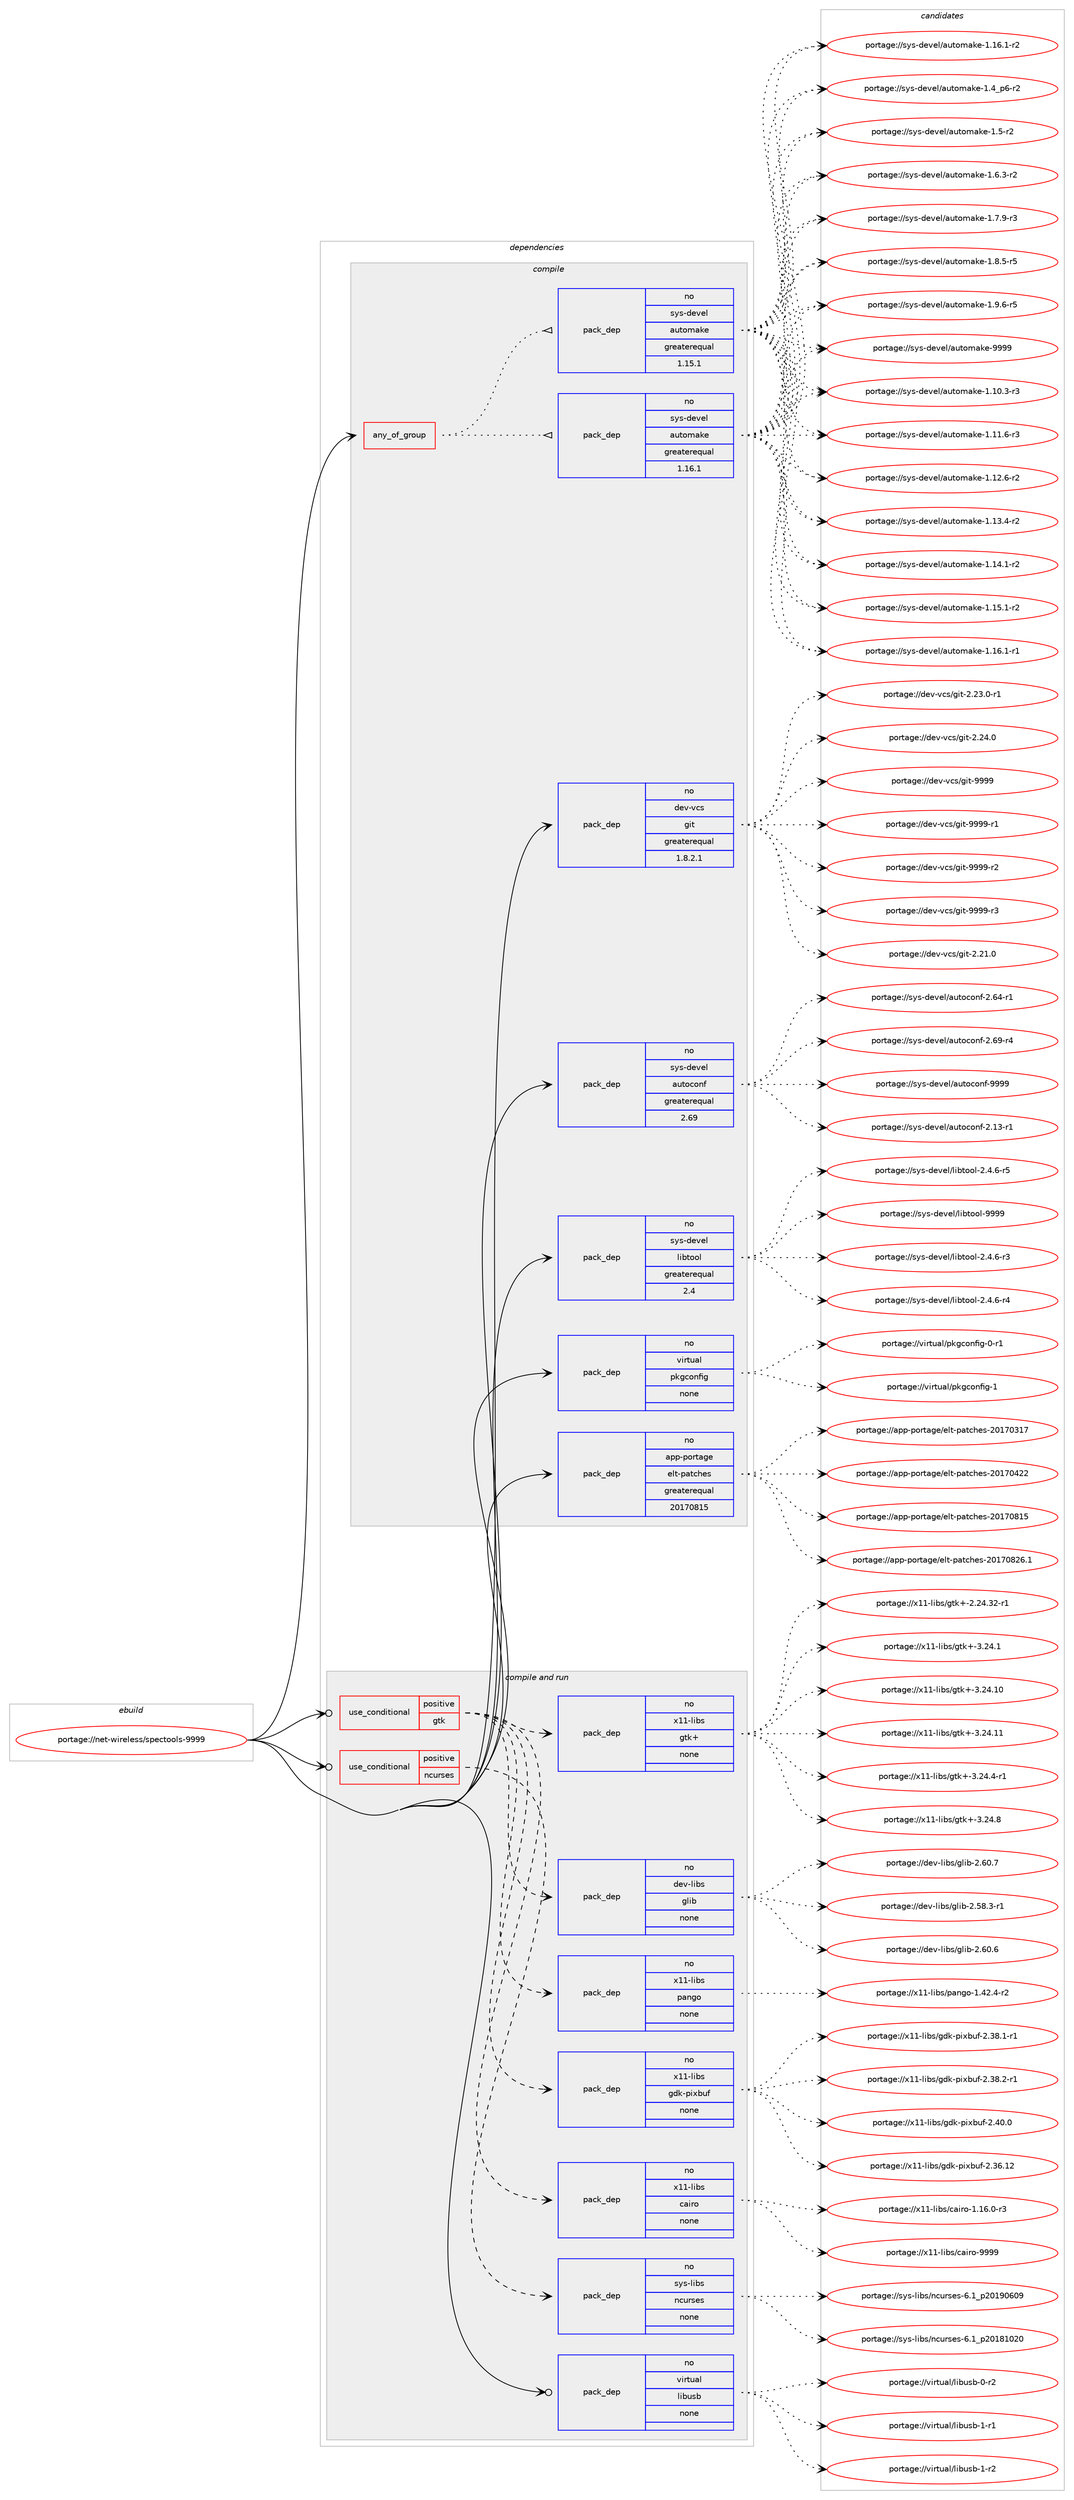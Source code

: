 digraph prolog {

# *************
# Graph options
# *************

newrank=true;
concentrate=true;
compound=true;
graph [rankdir=LR,fontname=Helvetica,fontsize=10,ranksep=1.5];#, ranksep=2.5, nodesep=0.2];
edge  [arrowhead=vee];
node  [fontname=Helvetica,fontsize=10];

# **********
# The ebuild
# **********

subgraph cluster_leftcol {
color=gray;
rank=same;
label=<<i>ebuild</i>>;
id [label="portage://net-wireless/spectools-9999", color=red, width=4, href="../net-wireless/spectools-9999.svg"];
}

# ****************
# The dependencies
# ****************

subgraph cluster_midcol {
color=gray;
label=<<i>dependencies</i>>;
subgraph cluster_compile {
fillcolor="#eeeeee";
style=filled;
label=<<i>compile</i>>;
subgraph any6218 {
dependency378606 [label=<<TABLE BORDER="0" CELLBORDER="1" CELLSPACING="0" CELLPADDING="4"><TR><TD CELLPADDING="10">any_of_group</TD></TR></TABLE>>, shape=none, color=red];subgraph pack277451 {
dependency378607 [label=<<TABLE BORDER="0" CELLBORDER="1" CELLSPACING="0" CELLPADDING="4" WIDTH="220"><TR><TD ROWSPAN="6" CELLPADDING="30">pack_dep</TD></TR><TR><TD WIDTH="110">no</TD></TR><TR><TD>sys-devel</TD></TR><TR><TD>automake</TD></TR><TR><TD>greaterequal</TD></TR><TR><TD>1.16.1</TD></TR></TABLE>>, shape=none, color=blue];
}
dependency378606:e -> dependency378607:w [weight=20,style="dotted",arrowhead="oinv"];
subgraph pack277452 {
dependency378608 [label=<<TABLE BORDER="0" CELLBORDER="1" CELLSPACING="0" CELLPADDING="4" WIDTH="220"><TR><TD ROWSPAN="6" CELLPADDING="30">pack_dep</TD></TR><TR><TD WIDTH="110">no</TD></TR><TR><TD>sys-devel</TD></TR><TR><TD>automake</TD></TR><TR><TD>greaterequal</TD></TR><TR><TD>1.15.1</TD></TR></TABLE>>, shape=none, color=blue];
}
dependency378606:e -> dependency378608:w [weight=20,style="dotted",arrowhead="oinv"];
}
id:e -> dependency378606:w [weight=20,style="solid",arrowhead="vee"];
subgraph pack277453 {
dependency378609 [label=<<TABLE BORDER="0" CELLBORDER="1" CELLSPACING="0" CELLPADDING="4" WIDTH="220"><TR><TD ROWSPAN="6" CELLPADDING="30">pack_dep</TD></TR><TR><TD WIDTH="110">no</TD></TR><TR><TD>app-portage</TD></TR><TR><TD>elt-patches</TD></TR><TR><TD>greaterequal</TD></TR><TR><TD>20170815</TD></TR></TABLE>>, shape=none, color=blue];
}
id:e -> dependency378609:w [weight=20,style="solid",arrowhead="vee"];
subgraph pack277454 {
dependency378610 [label=<<TABLE BORDER="0" CELLBORDER="1" CELLSPACING="0" CELLPADDING="4" WIDTH="220"><TR><TD ROWSPAN="6" CELLPADDING="30">pack_dep</TD></TR><TR><TD WIDTH="110">no</TD></TR><TR><TD>dev-vcs</TD></TR><TR><TD>git</TD></TR><TR><TD>greaterequal</TD></TR><TR><TD>1.8.2.1</TD></TR></TABLE>>, shape=none, color=blue];
}
id:e -> dependency378610:w [weight=20,style="solid",arrowhead="vee"];
subgraph pack277455 {
dependency378611 [label=<<TABLE BORDER="0" CELLBORDER="1" CELLSPACING="0" CELLPADDING="4" WIDTH="220"><TR><TD ROWSPAN="6" CELLPADDING="30">pack_dep</TD></TR><TR><TD WIDTH="110">no</TD></TR><TR><TD>sys-devel</TD></TR><TR><TD>autoconf</TD></TR><TR><TD>greaterequal</TD></TR><TR><TD>2.69</TD></TR></TABLE>>, shape=none, color=blue];
}
id:e -> dependency378611:w [weight=20,style="solid",arrowhead="vee"];
subgraph pack277456 {
dependency378612 [label=<<TABLE BORDER="0" CELLBORDER="1" CELLSPACING="0" CELLPADDING="4" WIDTH="220"><TR><TD ROWSPAN="6" CELLPADDING="30">pack_dep</TD></TR><TR><TD WIDTH="110">no</TD></TR><TR><TD>sys-devel</TD></TR><TR><TD>libtool</TD></TR><TR><TD>greaterequal</TD></TR><TR><TD>2.4</TD></TR></TABLE>>, shape=none, color=blue];
}
id:e -> dependency378612:w [weight=20,style="solid",arrowhead="vee"];
subgraph pack277457 {
dependency378613 [label=<<TABLE BORDER="0" CELLBORDER="1" CELLSPACING="0" CELLPADDING="4" WIDTH="220"><TR><TD ROWSPAN="6" CELLPADDING="30">pack_dep</TD></TR><TR><TD WIDTH="110">no</TD></TR><TR><TD>virtual</TD></TR><TR><TD>pkgconfig</TD></TR><TR><TD>none</TD></TR><TR><TD></TD></TR></TABLE>>, shape=none, color=blue];
}
id:e -> dependency378613:w [weight=20,style="solid",arrowhead="vee"];
}
subgraph cluster_compileandrun {
fillcolor="#eeeeee";
style=filled;
label=<<i>compile and run</i>>;
subgraph cond94734 {
dependency378614 [label=<<TABLE BORDER="0" CELLBORDER="1" CELLSPACING="0" CELLPADDING="4"><TR><TD ROWSPAN="3" CELLPADDING="10">use_conditional</TD></TR><TR><TD>positive</TD></TR><TR><TD>gtk</TD></TR></TABLE>>, shape=none, color=red];
subgraph pack277458 {
dependency378615 [label=<<TABLE BORDER="0" CELLBORDER="1" CELLSPACING="0" CELLPADDING="4" WIDTH="220"><TR><TD ROWSPAN="6" CELLPADDING="30">pack_dep</TD></TR><TR><TD WIDTH="110">no</TD></TR><TR><TD>x11-libs</TD></TR><TR><TD>gtk+</TD></TR><TR><TD>none</TD></TR><TR><TD></TD></TR></TABLE>>, shape=none, color=blue];
}
dependency378614:e -> dependency378615:w [weight=20,style="dashed",arrowhead="vee"];
subgraph pack277459 {
dependency378616 [label=<<TABLE BORDER="0" CELLBORDER="1" CELLSPACING="0" CELLPADDING="4" WIDTH="220"><TR><TD ROWSPAN="6" CELLPADDING="30">pack_dep</TD></TR><TR><TD WIDTH="110">no</TD></TR><TR><TD>x11-libs</TD></TR><TR><TD>cairo</TD></TR><TR><TD>none</TD></TR><TR><TD></TD></TR></TABLE>>, shape=none, color=blue];
}
dependency378614:e -> dependency378616:w [weight=20,style="dashed",arrowhead="vee"];
subgraph pack277460 {
dependency378617 [label=<<TABLE BORDER="0" CELLBORDER="1" CELLSPACING="0" CELLPADDING="4" WIDTH="220"><TR><TD ROWSPAN="6" CELLPADDING="30">pack_dep</TD></TR><TR><TD WIDTH="110">no</TD></TR><TR><TD>x11-libs</TD></TR><TR><TD>gdk-pixbuf</TD></TR><TR><TD>none</TD></TR><TR><TD></TD></TR></TABLE>>, shape=none, color=blue];
}
dependency378614:e -> dependency378617:w [weight=20,style="dashed",arrowhead="vee"];
subgraph pack277461 {
dependency378618 [label=<<TABLE BORDER="0" CELLBORDER="1" CELLSPACING="0" CELLPADDING="4" WIDTH="220"><TR><TD ROWSPAN="6" CELLPADDING="30">pack_dep</TD></TR><TR><TD WIDTH="110">no</TD></TR><TR><TD>x11-libs</TD></TR><TR><TD>pango</TD></TR><TR><TD>none</TD></TR><TR><TD></TD></TR></TABLE>>, shape=none, color=blue];
}
dependency378614:e -> dependency378618:w [weight=20,style="dashed",arrowhead="vee"];
subgraph pack277462 {
dependency378619 [label=<<TABLE BORDER="0" CELLBORDER="1" CELLSPACING="0" CELLPADDING="4" WIDTH="220"><TR><TD ROWSPAN="6" CELLPADDING="30">pack_dep</TD></TR><TR><TD WIDTH="110">no</TD></TR><TR><TD>dev-libs</TD></TR><TR><TD>glib</TD></TR><TR><TD>none</TD></TR><TR><TD></TD></TR></TABLE>>, shape=none, color=blue];
}
dependency378614:e -> dependency378619:w [weight=20,style="dashed",arrowhead="vee"];
}
id:e -> dependency378614:w [weight=20,style="solid",arrowhead="odotvee"];
subgraph cond94735 {
dependency378620 [label=<<TABLE BORDER="0" CELLBORDER="1" CELLSPACING="0" CELLPADDING="4"><TR><TD ROWSPAN="3" CELLPADDING="10">use_conditional</TD></TR><TR><TD>positive</TD></TR><TR><TD>ncurses</TD></TR></TABLE>>, shape=none, color=red];
subgraph pack277463 {
dependency378621 [label=<<TABLE BORDER="0" CELLBORDER="1" CELLSPACING="0" CELLPADDING="4" WIDTH="220"><TR><TD ROWSPAN="6" CELLPADDING="30">pack_dep</TD></TR><TR><TD WIDTH="110">no</TD></TR><TR><TD>sys-libs</TD></TR><TR><TD>ncurses</TD></TR><TR><TD>none</TD></TR><TR><TD></TD></TR></TABLE>>, shape=none, color=blue];
}
dependency378620:e -> dependency378621:w [weight=20,style="dashed",arrowhead="vee"];
}
id:e -> dependency378620:w [weight=20,style="solid",arrowhead="odotvee"];
subgraph pack277464 {
dependency378622 [label=<<TABLE BORDER="0" CELLBORDER="1" CELLSPACING="0" CELLPADDING="4" WIDTH="220"><TR><TD ROWSPAN="6" CELLPADDING="30">pack_dep</TD></TR><TR><TD WIDTH="110">no</TD></TR><TR><TD>virtual</TD></TR><TR><TD>libusb</TD></TR><TR><TD>none</TD></TR><TR><TD></TD></TR></TABLE>>, shape=none, color=blue];
}
id:e -> dependency378622:w [weight=20,style="solid",arrowhead="odotvee"];
}
subgraph cluster_run {
fillcolor="#eeeeee";
style=filled;
label=<<i>run</i>>;
}
}

# **************
# The candidates
# **************

subgraph cluster_choices {
rank=same;
color=gray;
label=<<i>candidates</i>>;

subgraph choice277451 {
color=black;
nodesep=1;
choiceportage11512111545100101118101108479711711611110997107101454946494846514511451 [label="portage://sys-devel/automake-1.10.3-r3", color=red, width=4,href="../sys-devel/automake-1.10.3-r3.svg"];
choiceportage11512111545100101118101108479711711611110997107101454946494946544511451 [label="portage://sys-devel/automake-1.11.6-r3", color=red, width=4,href="../sys-devel/automake-1.11.6-r3.svg"];
choiceportage11512111545100101118101108479711711611110997107101454946495046544511450 [label="portage://sys-devel/automake-1.12.6-r2", color=red, width=4,href="../sys-devel/automake-1.12.6-r2.svg"];
choiceportage11512111545100101118101108479711711611110997107101454946495146524511450 [label="portage://sys-devel/automake-1.13.4-r2", color=red, width=4,href="../sys-devel/automake-1.13.4-r2.svg"];
choiceportage11512111545100101118101108479711711611110997107101454946495246494511450 [label="portage://sys-devel/automake-1.14.1-r2", color=red, width=4,href="../sys-devel/automake-1.14.1-r2.svg"];
choiceportage11512111545100101118101108479711711611110997107101454946495346494511450 [label="portage://sys-devel/automake-1.15.1-r2", color=red, width=4,href="../sys-devel/automake-1.15.1-r2.svg"];
choiceportage11512111545100101118101108479711711611110997107101454946495446494511449 [label="portage://sys-devel/automake-1.16.1-r1", color=red, width=4,href="../sys-devel/automake-1.16.1-r1.svg"];
choiceportage11512111545100101118101108479711711611110997107101454946495446494511450 [label="portage://sys-devel/automake-1.16.1-r2", color=red, width=4,href="../sys-devel/automake-1.16.1-r2.svg"];
choiceportage115121115451001011181011084797117116111109971071014549465295112544511450 [label="portage://sys-devel/automake-1.4_p6-r2", color=red, width=4,href="../sys-devel/automake-1.4_p6-r2.svg"];
choiceportage11512111545100101118101108479711711611110997107101454946534511450 [label="portage://sys-devel/automake-1.5-r2", color=red, width=4,href="../sys-devel/automake-1.5-r2.svg"];
choiceportage115121115451001011181011084797117116111109971071014549465446514511450 [label="portage://sys-devel/automake-1.6.3-r2", color=red, width=4,href="../sys-devel/automake-1.6.3-r2.svg"];
choiceportage115121115451001011181011084797117116111109971071014549465546574511451 [label="portage://sys-devel/automake-1.7.9-r3", color=red, width=4,href="../sys-devel/automake-1.7.9-r3.svg"];
choiceportage115121115451001011181011084797117116111109971071014549465646534511453 [label="portage://sys-devel/automake-1.8.5-r5", color=red, width=4,href="../sys-devel/automake-1.8.5-r5.svg"];
choiceportage115121115451001011181011084797117116111109971071014549465746544511453 [label="portage://sys-devel/automake-1.9.6-r5", color=red, width=4,href="../sys-devel/automake-1.9.6-r5.svg"];
choiceportage115121115451001011181011084797117116111109971071014557575757 [label="portage://sys-devel/automake-9999", color=red, width=4,href="../sys-devel/automake-9999.svg"];
dependency378607:e -> choiceportage11512111545100101118101108479711711611110997107101454946494846514511451:w [style=dotted,weight="100"];
dependency378607:e -> choiceportage11512111545100101118101108479711711611110997107101454946494946544511451:w [style=dotted,weight="100"];
dependency378607:e -> choiceportage11512111545100101118101108479711711611110997107101454946495046544511450:w [style=dotted,weight="100"];
dependency378607:e -> choiceportage11512111545100101118101108479711711611110997107101454946495146524511450:w [style=dotted,weight="100"];
dependency378607:e -> choiceportage11512111545100101118101108479711711611110997107101454946495246494511450:w [style=dotted,weight="100"];
dependency378607:e -> choiceportage11512111545100101118101108479711711611110997107101454946495346494511450:w [style=dotted,weight="100"];
dependency378607:e -> choiceportage11512111545100101118101108479711711611110997107101454946495446494511449:w [style=dotted,weight="100"];
dependency378607:e -> choiceportage11512111545100101118101108479711711611110997107101454946495446494511450:w [style=dotted,weight="100"];
dependency378607:e -> choiceportage115121115451001011181011084797117116111109971071014549465295112544511450:w [style=dotted,weight="100"];
dependency378607:e -> choiceportage11512111545100101118101108479711711611110997107101454946534511450:w [style=dotted,weight="100"];
dependency378607:e -> choiceportage115121115451001011181011084797117116111109971071014549465446514511450:w [style=dotted,weight="100"];
dependency378607:e -> choiceportage115121115451001011181011084797117116111109971071014549465546574511451:w [style=dotted,weight="100"];
dependency378607:e -> choiceportage115121115451001011181011084797117116111109971071014549465646534511453:w [style=dotted,weight="100"];
dependency378607:e -> choiceportage115121115451001011181011084797117116111109971071014549465746544511453:w [style=dotted,weight="100"];
dependency378607:e -> choiceportage115121115451001011181011084797117116111109971071014557575757:w [style=dotted,weight="100"];
}
subgraph choice277452 {
color=black;
nodesep=1;
choiceportage11512111545100101118101108479711711611110997107101454946494846514511451 [label="portage://sys-devel/automake-1.10.3-r3", color=red, width=4,href="../sys-devel/automake-1.10.3-r3.svg"];
choiceportage11512111545100101118101108479711711611110997107101454946494946544511451 [label="portage://sys-devel/automake-1.11.6-r3", color=red, width=4,href="../sys-devel/automake-1.11.6-r3.svg"];
choiceportage11512111545100101118101108479711711611110997107101454946495046544511450 [label="portage://sys-devel/automake-1.12.6-r2", color=red, width=4,href="../sys-devel/automake-1.12.6-r2.svg"];
choiceportage11512111545100101118101108479711711611110997107101454946495146524511450 [label="portage://sys-devel/automake-1.13.4-r2", color=red, width=4,href="../sys-devel/automake-1.13.4-r2.svg"];
choiceportage11512111545100101118101108479711711611110997107101454946495246494511450 [label="portage://sys-devel/automake-1.14.1-r2", color=red, width=4,href="../sys-devel/automake-1.14.1-r2.svg"];
choiceportage11512111545100101118101108479711711611110997107101454946495346494511450 [label="portage://sys-devel/automake-1.15.1-r2", color=red, width=4,href="../sys-devel/automake-1.15.1-r2.svg"];
choiceportage11512111545100101118101108479711711611110997107101454946495446494511449 [label="portage://sys-devel/automake-1.16.1-r1", color=red, width=4,href="../sys-devel/automake-1.16.1-r1.svg"];
choiceportage11512111545100101118101108479711711611110997107101454946495446494511450 [label="portage://sys-devel/automake-1.16.1-r2", color=red, width=4,href="../sys-devel/automake-1.16.1-r2.svg"];
choiceportage115121115451001011181011084797117116111109971071014549465295112544511450 [label="portage://sys-devel/automake-1.4_p6-r2", color=red, width=4,href="../sys-devel/automake-1.4_p6-r2.svg"];
choiceportage11512111545100101118101108479711711611110997107101454946534511450 [label="portage://sys-devel/automake-1.5-r2", color=red, width=4,href="../sys-devel/automake-1.5-r2.svg"];
choiceportage115121115451001011181011084797117116111109971071014549465446514511450 [label="portage://sys-devel/automake-1.6.3-r2", color=red, width=4,href="../sys-devel/automake-1.6.3-r2.svg"];
choiceportage115121115451001011181011084797117116111109971071014549465546574511451 [label="portage://sys-devel/automake-1.7.9-r3", color=red, width=4,href="../sys-devel/automake-1.7.9-r3.svg"];
choiceportage115121115451001011181011084797117116111109971071014549465646534511453 [label="portage://sys-devel/automake-1.8.5-r5", color=red, width=4,href="../sys-devel/automake-1.8.5-r5.svg"];
choiceportage115121115451001011181011084797117116111109971071014549465746544511453 [label="portage://sys-devel/automake-1.9.6-r5", color=red, width=4,href="../sys-devel/automake-1.9.6-r5.svg"];
choiceportage115121115451001011181011084797117116111109971071014557575757 [label="portage://sys-devel/automake-9999", color=red, width=4,href="../sys-devel/automake-9999.svg"];
dependency378608:e -> choiceportage11512111545100101118101108479711711611110997107101454946494846514511451:w [style=dotted,weight="100"];
dependency378608:e -> choiceportage11512111545100101118101108479711711611110997107101454946494946544511451:w [style=dotted,weight="100"];
dependency378608:e -> choiceportage11512111545100101118101108479711711611110997107101454946495046544511450:w [style=dotted,weight="100"];
dependency378608:e -> choiceportage11512111545100101118101108479711711611110997107101454946495146524511450:w [style=dotted,weight="100"];
dependency378608:e -> choiceportage11512111545100101118101108479711711611110997107101454946495246494511450:w [style=dotted,weight="100"];
dependency378608:e -> choiceportage11512111545100101118101108479711711611110997107101454946495346494511450:w [style=dotted,weight="100"];
dependency378608:e -> choiceportage11512111545100101118101108479711711611110997107101454946495446494511449:w [style=dotted,weight="100"];
dependency378608:e -> choiceportage11512111545100101118101108479711711611110997107101454946495446494511450:w [style=dotted,weight="100"];
dependency378608:e -> choiceportage115121115451001011181011084797117116111109971071014549465295112544511450:w [style=dotted,weight="100"];
dependency378608:e -> choiceportage11512111545100101118101108479711711611110997107101454946534511450:w [style=dotted,weight="100"];
dependency378608:e -> choiceportage115121115451001011181011084797117116111109971071014549465446514511450:w [style=dotted,weight="100"];
dependency378608:e -> choiceportage115121115451001011181011084797117116111109971071014549465546574511451:w [style=dotted,weight="100"];
dependency378608:e -> choiceportage115121115451001011181011084797117116111109971071014549465646534511453:w [style=dotted,weight="100"];
dependency378608:e -> choiceportage115121115451001011181011084797117116111109971071014549465746544511453:w [style=dotted,weight="100"];
dependency378608:e -> choiceportage115121115451001011181011084797117116111109971071014557575757:w [style=dotted,weight="100"];
}
subgraph choice277453 {
color=black;
nodesep=1;
choiceportage97112112451121111141169710310147101108116451129711699104101115455048495548514955 [label="portage://app-portage/elt-patches-20170317", color=red, width=4,href="../app-portage/elt-patches-20170317.svg"];
choiceportage97112112451121111141169710310147101108116451129711699104101115455048495548525050 [label="portage://app-portage/elt-patches-20170422", color=red, width=4,href="../app-portage/elt-patches-20170422.svg"];
choiceportage97112112451121111141169710310147101108116451129711699104101115455048495548564953 [label="portage://app-portage/elt-patches-20170815", color=red, width=4,href="../app-portage/elt-patches-20170815.svg"];
choiceportage971121124511211111411697103101471011081164511297116991041011154550484955485650544649 [label="portage://app-portage/elt-patches-20170826.1", color=red, width=4,href="../app-portage/elt-patches-20170826.1.svg"];
dependency378609:e -> choiceportage97112112451121111141169710310147101108116451129711699104101115455048495548514955:w [style=dotted,weight="100"];
dependency378609:e -> choiceportage97112112451121111141169710310147101108116451129711699104101115455048495548525050:w [style=dotted,weight="100"];
dependency378609:e -> choiceportage97112112451121111141169710310147101108116451129711699104101115455048495548564953:w [style=dotted,weight="100"];
dependency378609:e -> choiceportage971121124511211111411697103101471011081164511297116991041011154550484955485650544649:w [style=dotted,weight="100"];
}
subgraph choice277454 {
color=black;
nodesep=1;
choiceportage10010111845118991154710310511645504650494648 [label="portage://dev-vcs/git-2.21.0", color=red, width=4,href="../dev-vcs/git-2.21.0.svg"];
choiceportage100101118451189911547103105116455046505146484511449 [label="portage://dev-vcs/git-2.23.0-r1", color=red, width=4,href="../dev-vcs/git-2.23.0-r1.svg"];
choiceportage10010111845118991154710310511645504650524648 [label="portage://dev-vcs/git-2.24.0", color=red, width=4,href="../dev-vcs/git-2.24.0.svg"];
choiceportage1001011184511899115471031051164557575757 [label="portage://dev-vcs/git-9999", color=red, width=4,href="../dev-vcs/git-9999.svg"];
choiceportage10010111845118991154710310511645575757574511449 [label="portage://dev-vcs/git-9999-r1", color=red, width=4,href="../dev-vcs/git-9999-r1.svg"];
choiceportage10010111845118991154710310511645575757574511450 [label="portage://dev-vcs/git-9999-r2", color=red, width=4,href="../dev-vcs/git-9999-r2.svg"];
choiceportage10010111845118991154710310511645575757574511451 [label="portage://dev-vcs/git-9999-r3", color=red, width=4,href="../dev-vcs/git-9999-r3.svg"];
dependency378610:e -> choiceportage10010111845118991154710310511645504650494648:w [style=dotted,weight="100"];
dependency378610:e -> choiceportage100101118451189911547103105116455046505146484511449:w [style=dotted,weight="100"];
dependency378610:e -> choiceportage10010111845118991154710310511645504650524648:w [style=dotted,weight="100"];
dependency378610:e -> choiceportage1001011184511899115471031051164557575757:w [style=dotted,weight="100"];
dependency378610:e -> choiceportage10010111845118991154710310511645575757574511449:w [style=dotted,weight="100"];
dependency378610:e -> choiceportage10010111845118991154710310511645575757574511450:w [style=dotted,weight="100"];
dependency378610:e -> choiceportage10010111845118991154710310511645575757574511451:w [style=dotted,weight="100"];
}
subgraph choice277455 {
color=black;
nodesep=1;
choiceportage1151211154510010111810110847971171161119911111010245504649514511449 [label="portage://sys-devel/autoconf-2.13-r1", color=red, width=4,href="../sys-devel/autoconf-2.13-r1.svg"];
choiceportage1151211154510010111810110847971171161119911111010245504654524511449 [label="portage://sys-devel/autoconf-2.64-r1", color=red, width=4,href="../sys-devel/autoconf-2.64-r1.svg"];
choiceportage1151211154510010111810110847971171161119911111010245504654574511452 [label="portage://sys-devel/autoconf-2.69-r4", color=red, width=4,href="../sys-devel/autoconf-2.69-r4.svg"];
choiceportage115121115451001011181011084797117116111991111101024557575757 [label="portage://sys-devel/autoconf-9999", color=red, width=4,href="../sys-devel/autoconf-9999.svg"];
dependency378611:e -> choiceportage1151211154510010111810110847971171161119911111010245504649514511449:w [style=dotted,weight="100"];
dependency378611:e -> choiceportage1151211154510010111810110847971171161119911111010245504654524511449:w [style=dotted,weight="100"];
dependency378611:e -> choiceportage1151211154510010111810110847971171161119911111010245504654574511452:w [style=dotted,weight="100"];
dependency378611:e -> choiceportage115121115451001011181011084797117116111991111101024557575757:w [style=dotted,weight="100"];
}
subgraph choice277456 {
color=black;
nodesep=1;
choiceportage1151211154510010111810110847108105981161111111084550465246544511451 [label="portage://sys-devel/libtool-2.4.6-r3", color=red, width=4,href="../sys-devel/libtool-2.4.6-r3.svg"];
choiceportage1151211154510010111810110847108105981161111111084550465246544511452 [label="portage://sys-devel/libtool-2.4.6-r4", color=red, width=4,href="../sys-devel/libtool-2.4.6-r4.svg"];
choiceportage1151211154510010111810110847108105981161111111084550465246544511453 [label="portage://sys-devel/libtool-2.4.6-r5", color=red, width=4,href="../sys-devel/libtool-2.4.6-r5.svg"];
choiceportage1151211154510010111810110847108105981161111111084557575757 [label="portage://sys-devel/libtool-9999", color=red, width=4,href="../sys-devel/libtool-9999.svg"];
dependency378612:e -> choiceportage1151211154510010111810110847108105981161111111084550465246544511451:w [style=dotted,weight="100"];
dependency378612:e -> choiceportage1151211154510010111810110847108105981161111111084550465246544511452:w [style=dotted,weight="100"];
dependency378612:e -> choiceportage1151211154510010111810110847108105981161111111084550465246544511453:w [style=dotted,weight="100"];
dependency378612:e -> choiceportage1151211154510010111810110847108105981161111111084557575757:w [style=dotted,weight="100"];
}
subgraph choice277457 {
color=black;
nodesep=1;
choiceportage11810511411611797108471121071039911111010210510345484511449 [label="portage://virtual/pkgconfig-0-r1", color=red, width=4,href="../virtual/pkgconfig-0-r1.svg"];
choiceportage1181051141161179710847112107103991111101021051034549 [label="portage://virtual/pkgconfig-1", color=red, width=4,href="../virtual/pkgconfig-1.svg"];
dependency378613:e -> choiceportage11810511411611797108471121071039911111010210510345484511449:w [style=dotted,weight="100"];
dependency378613:e -> choiceportage1181051141161179710847112107103991111101021051034549:w [style=dotted,weight="100"];
}
subgraph choice277458 {
color=black;
nodesep=1;
choiceportage12049494510810598115471031161074345504650524651504511449 [label="portage://x11-libs/gtk+-2.24.32-r1", color=red, width=4,href="../x11-libs/gtk+-2.24.32-r1.svg"];
choiceportage12049494510810598115471031161074345514650524649 [label="portage://x11-libs/gtk+-3.24.1", color=red, width=4,href="../x11-libs/gtk+-3.24.1.svg"];
choiceportage1204949451081059811547103116107434551465052464948 [label="portage://x11-libs/gtk+-3.24.10", color=red, width=4,href="../x11-libs/gtk+-3.24.10.svg"];
choiceportage1204949451081059811547103116107434551465052464949 [label="portage://x11-libs/gtk+-3.24.11", color=red, width=4,href="../x11-libs/gtk+-3.24.11.svg"];
choiceportage120494945108105981154710311610743455146505246524511449 [label="portage://x11-libs/gtk+-3.24.4-r1", color=red, width=4,href="../x11-libs/gtk+-3.24.4-r1.svg"];
choiceportage12049494510810598115471031161074345514650524656 [label="portage://x11-libs/gtk+-3.24.8", color=red, width=4,href="../x11-libs/gtk+-3.24.8.svg"];
dependency378615:e -> choiceportage12049494510810598115471031161074345504650524651504511449:w [style=dotted,weight="100"];
dependency378615:e -> choiceportage12049494510810598115471031161074345514650524649:w [style=dotted,weight="100"];
dependency378615:e -> choiceportage1204949451081059811547103116107434551465052464948:w [style=dotted,weight="100"];
dependency378615:e -> choiceportage1204949451081059811547103116107434551465052464949:w [style=dotted,weight="100"];
dependency378615:e -> choiceportage120494945108105981154710311610743455146505246524511449:w [style=dotted,weight="100"];
dependency378615:e -> choiceportage12049494510810598115471031161074345514650524656:w [style=dotted,weight="100"];
}
subgraph choice277459 {
color=black;
nodesep=1;
choiceportage12049494510810598115479997105114111454946495446484511451 [label="portage://x11-libs/cairo-1.16.0-r3", color=red, width=4,href="../x11-libs/cairo-1.16.0-r3.svg"];
choiceportage120494945108105981154799971051141114557575757 [label="portage://x11-libs/cairo-9999", color=red, width=4,href="../x11-libs/cairo-9999.svg"];
dependency378616:e -> choiceportage12049494510810598115479997105114111454946495446484511451:w [style=dotted,weight="100"];
dependency378616:e -> choiceportage120494945108105981154799971051141114557575757:w [style=dotted,weight="100"];
}
subgraph choice277460 {
color=black;
nodesep=1;
choiceportage120494945108105981154710310010745112105120981171024550465154464950 [label="portage://x11-libs/gdk-pixbuf-2.36.12", color=red, width=4,href="../x11-libs/gdk-pixbuf-2.36.12.svg"];
choiceportage12049494510810598115471031001074511210512098117102455046515646494511449 [label="portage://x11-libs/gdk-pixbuf-2.38.1-r1", color=red, width=4,href="../x11-libs/gdk-pixbuf-2.38.1-r1.svg"];
choiceportage12049494510810598115471031001074511210512098117102455046515646504511449 [label="portage://x11-libs/gdk-pixbuf-2.38.2-r1", color=red, width=4,href="../x11-libs/gdk-pixbuf-2.38.2-r1.svg"];
choiceportage1204949451081059811547103100107451121051209811710245504652484648 [label="portage://x11-libs/gdk-pixbuf-2.40.0", color=red, width=4,href="../x11-libs/gdk-pixbuf-2.40.0.svg"];
dependency378617:e -> choiceportage120494945108105981154710310010745112105120981171024550465154464950:w [style=dotted,weight="100"];
dependency378617:e -> choiceportage12049494510810598115471031001074511210512098117102455046515646494511449:w [style=dotted,weight="100"];
dependency378617:e -> choiceportage12049494510810598115471031001074511210512098117102455046515646504511449:w [style=dotted,weight="100"];
dependency378617:e -> choiceportage1204949451081059811547103100107451121051209811710245504652484648:w [style=dotted,weight="100"];
}
subgraph choice277461 {
color=black;
nodesep=1;
choiceportage120494945108105981154711297110103111454946525046524511450 [label="portage://x11-libs/pango-1.42.4-r2", color=red, width=4,href="../x11-libs/pango-1.42.4-r2.svg"];
dependency378618:e -> choiceportage120494945108105981154711297110103111454946525046524511450:w [style=dotted,weight="100"];
}
subgraph choice277462 {
color=black;
nodesep=1;
choiceportage10010111845108105981154710310810598455046535646514511449 [label="portage://dev-libs/glib-2.58.3-r1", color=red, width=4,href="../dev-libs/glib-2.58.3-r1.svg"];
choiceportage1001011184510810598115471031081059845504654484654 [label="portage://dev-libs/glib-2.60.6", color=red, width=4,href="../dev-libs/glib-2.60.6.svg"];
choiceportage1001011184510810598115471031081059845504654484655 [label="portage://dev-libs/glib-2.60.7", color=red, width=4,href="../dev-libs/glib-2.60.7.svg"];
dependency378619:e -> choiceportage10010111845108105981154710310810598455046535646514511449:w [style=dotted,weight="100"];
dependency378619:e -> choiceportage1001011184510810598115471031081059845504654484654:w [style=dotted,weight="100"];
dependency378619:e -> choiceportage1001011184510810598115471031081059845504654484655:w [style=dotted,weight="100"];
}
subgraph choice277463 {
color=black;
nodesep=1;
choiceportage1151211154510810598115471109911711411510111545544649951125048495649485048 [label="portage://sys-libs/ncurses-6.1_p20181020", color=red, width=4,href="../sys-libs/ncurses-6.1_p20181020.svg"];
choiceportage1151211154510810598115471109911711411510111545544649951125048495748544857 [label="portage://sys-libs/ncurses-6.1_p20190609", color=red, width=4,href="../sys-libs/ncurses-6.1_p20190609.svg"];
dependency378621:e -> choiceportage1151211154510810598115471109911711411510111545544649951125048495649485048:w [style=dotted,weight="100"];
dependency378621:e -> choiceportage1151211154510810598115471109911711411510111545544649951125048495748544857:w [style=dotted,weight="100"];
}
subgraph choice277464 {
color=black;
nodesep=1;
choiceportage1181051141161179710847108105981171159845484511450 [label="portage://virtual/libusb-0-r2", color=red, width=4,href="../virtual/libusb-0-r2.svg"];
choiceportage1181051141161179710847108105981171159845494511449 [label="portage://virtual/libusb-1-r1", color=red, width=4,href="../virtual/libusb-1-r1.svg"];
choiceportage1181051141161179710847108105981171159845494511450 [label="portage://virtual/libusb-1-r2", color=red, width=4,href="../virtual/libusb-1-r2.svg"];
dependency378622:e -> choiceportage1181051141161179710847108105981171159845484511450:w [style=dotted,weight="100"];
dependency378622:e -> choiceportage1181051141161179710847108105981171159845494511449:w [style=dotted,weight="100"];
dependency378622:e -> choiceportage1181051141161179710847108105981171159845494511450:w [style=dotted,weight="100"];
}
}

}
